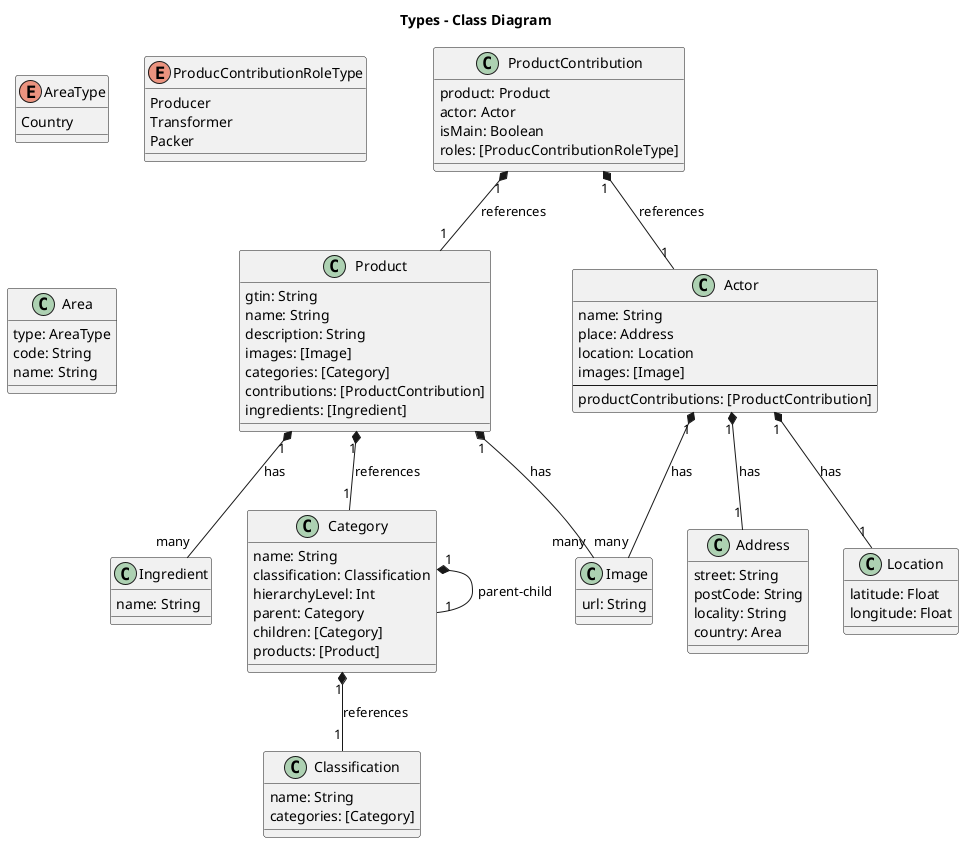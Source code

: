 @startuml

title Types - Class Diagram

ProductContribution "1" *-- "1" Actor : references
ProductContribution "1" *-- "1" Product : references

Product "1" *-- "1" Category : references
Product "1" *-- "many" Ingredient : has
Product "1" *-- "many" Image : has

Actor "1" *-- "many" Image : has
Actor "1" *-- "1" Address : has
Actor "1" *-- "1" Location : has

Category "1" *-- "1" Classification : references
Category "1" *-- "1" Category : parent-child

class Actor {
  name: String
  place: Address
  location: Location
  images: [Image]
  --
  productContributions: [ProductContribution]
}

class Classification {
    name: String
    categories: [Category]
}

class Category {
    name: String
    classification: Classification
    hierarchyLevel: Int
    parent: Category
    children: [Category]
    products: [Product]
}

class Product {
    gtin: String
    name: String
    description: String
    images: [Image]
    categories: [Category]
    contributions: [ProductContribution]
    ingredients: [Ingredient]
}

class Ingredient {
    name: String
}

class ProductContribution {
    product: Product
    actor: Actor
    isMain: Boolean
    roles: [ProducContributionRoleType]
}

enum AreaType {
    Country
}

enum ProducContributionRoleType {
    Producer
    Transformer
    Packer
}

class Address {
    street: String
    postCode: String
    locality: String
    country: Area
}

class Area {
    type: AreaType
    code: String
    name: String
}

class Location {
    latitude: Float
    longitude: Float
}

class Image {
    url: String
}


@enduml

